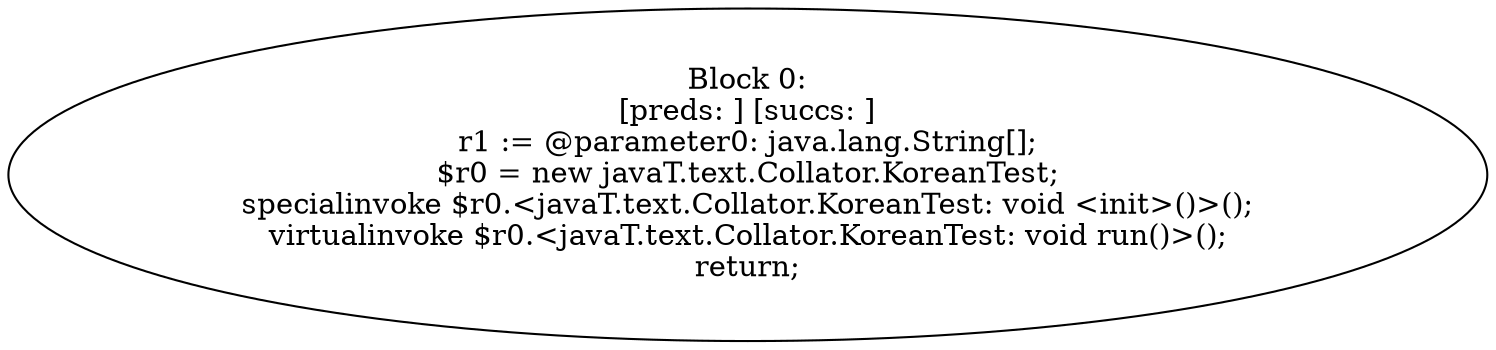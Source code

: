 digraph "unitGraph" {
    "Block 0:
[preds: ] [succs: ]
r1 := @parameter0: java.lang.String[];
$r0 = new javaT.text.Collator.KoreanTest;
specialinvoke $r0.<javaT.text.Collator.KoreanTest: void <init>()>();
virtualinvoke $r0.<javaT.text.Collator.KoreanTest: void run()>();
return;
"
}
